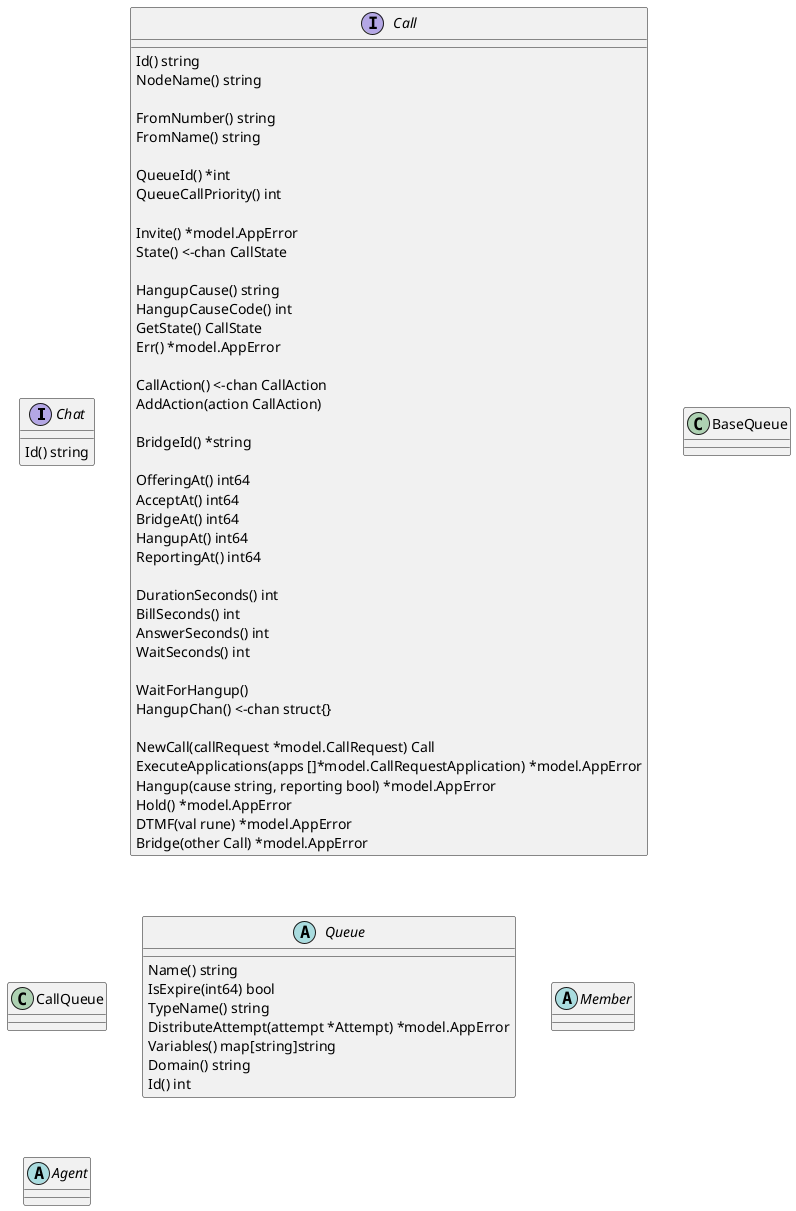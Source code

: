 @startuml

interface Chat {
    Id() string
}

interface Call {
	Id() string
	NodeName() string

	FromNumber() string
	FromName() string

	QueueId() *int
	QueueCallPriority() int

	Invite() *model.AppError
	State() <-chan CallState

	HangupCause() string
	HangupCauseCode() int
	GetState() CallState
	Err() *model.AppError

	CallAction() <-chan CallAction
	AddAction(action CallAction)

	BridgeId() *string

	OfferingAt() int64
	AcceptAt() int64
	BridgeAt() int64
	HangupAt() int64
	ReportingAt() int64

	DurationSeconds() int
	BillSeconds() int
	AnswerSeconds() int
	WaitSeconds() int

	WaitForHangup()
	HangupChan() <-chan struct{}

	NewCall(callRequest *model.CallRequest) Call
	ExecuteApplications(apps []*model.CallRequestApplication) *model.AppError
	Hangup(cause string, reporting bool) *model.AppError
	Hold() *model.AppError
	DTMF(val rune) *model.AppError
	Bridge(other Call) *model.AppError
}

class BaseQueue {

}
class CallQueue {
}
abstract class  Queue {
	Name() string
	IsExpire(int64) bool
	TypeName() string
	DistributeAttempt(attempt *Attempt) *model.AppError
	Variables() map[string]string
	Domain() string
	Id() int
}
abstract class Member
abstract class Agent

@enduml